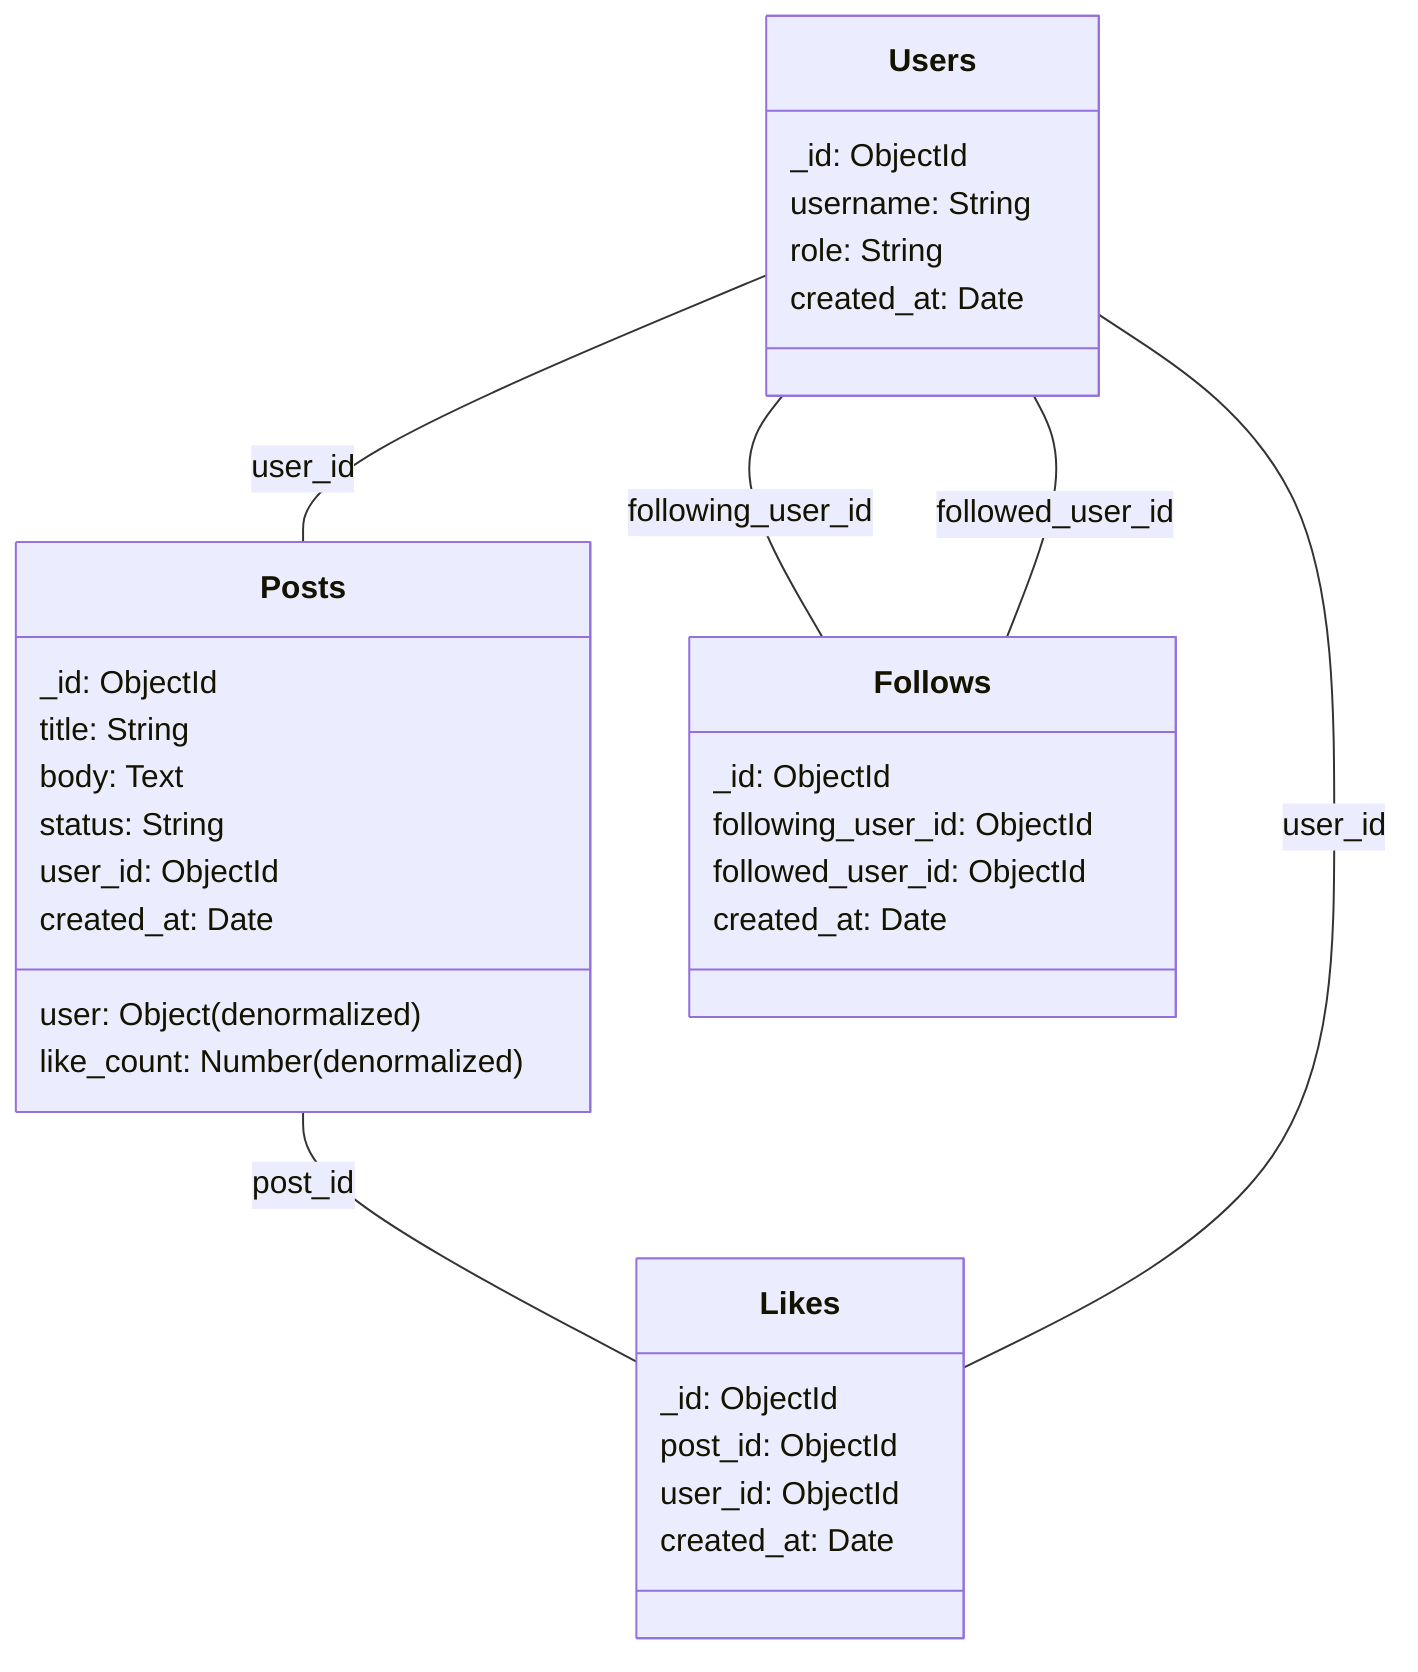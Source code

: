 classDiagram
    class Users {
        _id: ObjectId
        username: String
        role: String
        created_at: Date
    }

    class Posts {
        _id: ObjectId
        title: String
        body: Text
        status: String
        user_id: ObjectId
        created_at: Date
        user: Object (denormalized)
        like_count: Number (denormalized)
    }

    class Likes {
        _id: ObjectId
        post_id: ObjectId
        user_id: ObjectId
        created_at: Date
    }

    class Follows {
        _id: ObjectId
        following_user_id: ObjectId
        followed_user_id: ObjectId
        created_at: Date
    }

    Users -- Posts : user_id
    Posts -- Likes : post_id
    Users -- Likes : user_id
    Users -- Follows : following_user_id
    Users -- Follows : followed_user_id